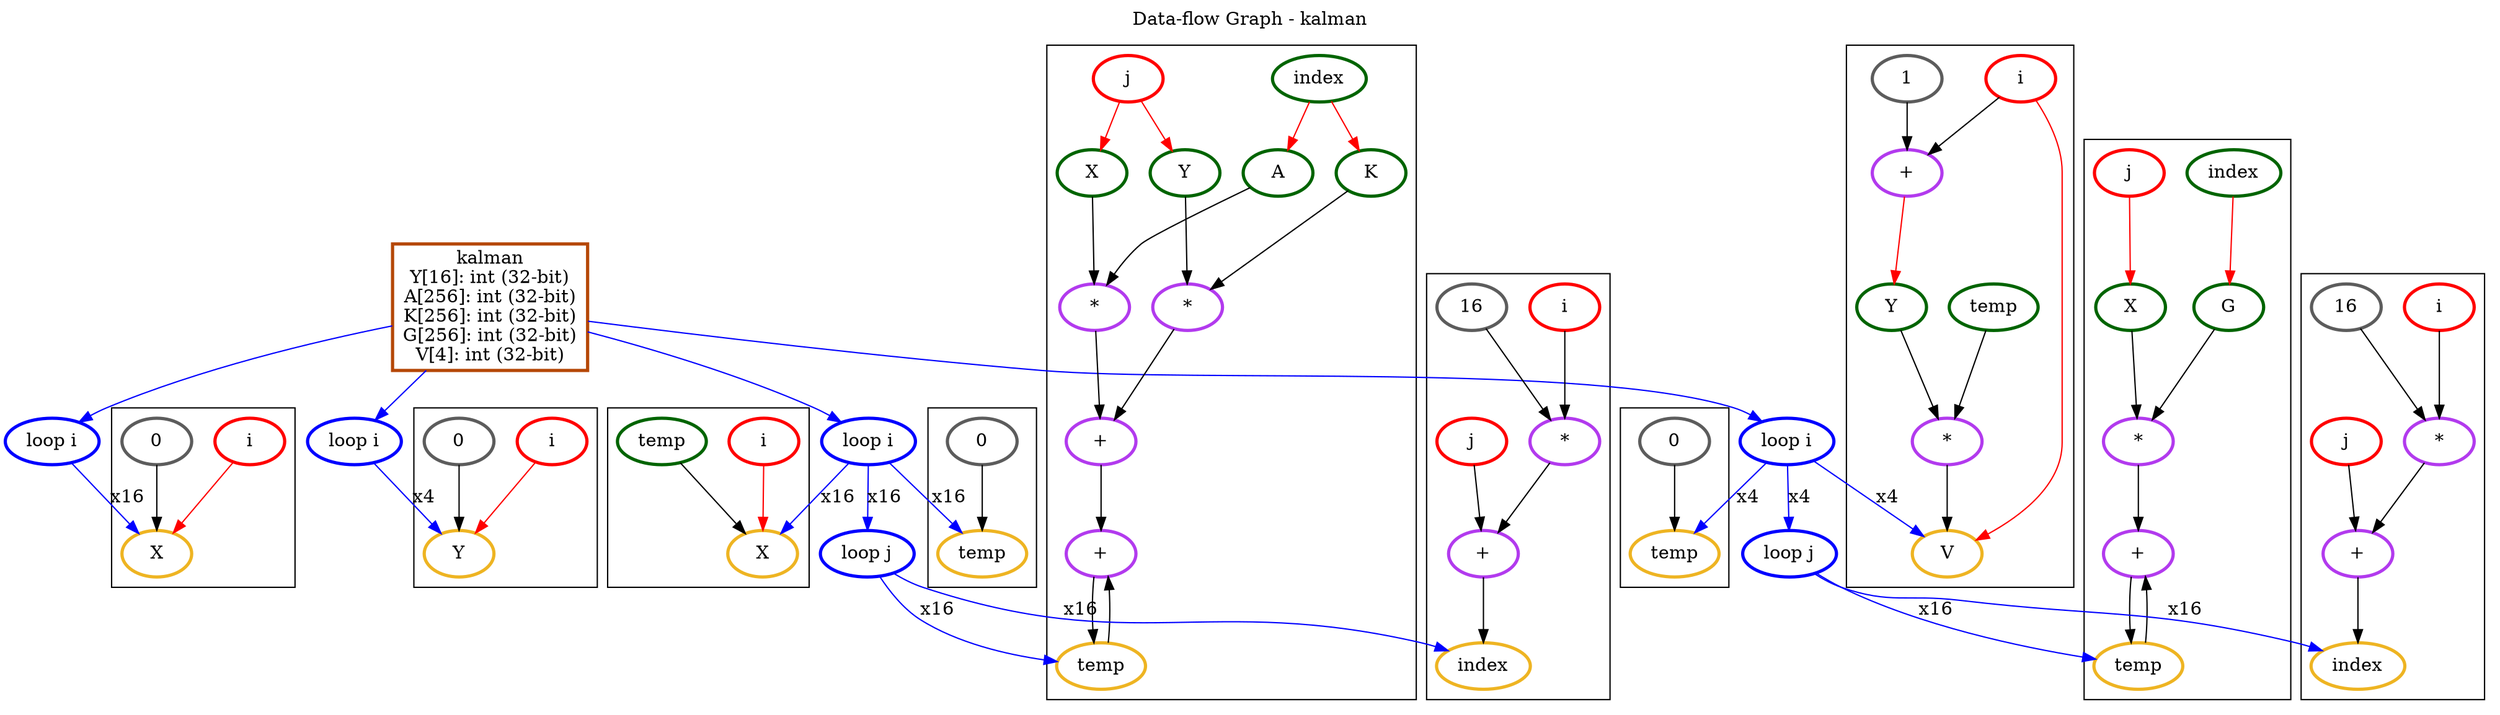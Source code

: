 Digraph G {
node [penwidth=2.5]
n1 [label="kalman
Y[16]: int (32-bit)
A[256]: int (32-bit)
K[256]: int (32-bit)
G[256]: int (32-bit)
V[4]: int (32-bit)
" color="#b54707"shape="box"]
subgraph cluster10{
n53 [label="V" color="goldenrod2"]
n54 [label="i" color="red"]
n55 [label="*" color="darkorchid2"]
n56 [label="temp" color="darkgreen"]
n57 [label="Y" color="darkgreen"]
n58 [label="+" color="darkorchid2"]
n60 [label="1" color="gray36"]
}
subgraph cluster9{
n46 [label="+" color="darkorchid2"]
n47 [label="temp" color="goldenrod2"]
n48 [label="*" color="darkorchid2"]
n49 [label="G" color="darkgreen"]
n50 [label="index" color="darkgreen"]
n51 [label="X" color="darkgreen"]
n52 [label="j" color="red"]
}
subgraph cluster8{
n40 [label="index" color="goldenrod2"]
n41 [label="+" color="darkorchid2"]
n42 [label="*" color="darkorchid2"]
n43 [label="i" color="red"]
n44 [label="16" color="gray36"]
n45 [label="j" color="red"]
}
subgraph cluster7{
n37 [label="temp" color="goldenrod2"]
n38 [label="0" color="gray36"]
}
subgraph cluster6{
n33 [label="X" color="goldenrod2"]
n34 [label="i" color="red"]
n35 [label="temp" color="darkgreen"]
}
subgraph cluster5{
n20 [label="+" color="darkorchid2"]
n21 [label="temp" color="goldenrod2"]
n22 [label="+" color="darkorchid2"]
n23 [label="*" color="darkorchid2"]
n24 [label="A" color="darkgreen"]
n25 [label="index" color="darkgreen"]
n26 [label="X" color="darkgreen"]
n27 [label="j" color="red"]
n28 [label="*" color="darkorchid2"]
n29 [label="K" color="darkgreen"]
n31 [label="Y" color="darkgreen"]
}
subgraph cluster4{
n14 [label="index" color="goldenrod2"]
n15 [label="+" color="darkorchid2"]
n16 [label="*" color="darkorchid2"]
n17 [label="i" color="red"]
n18 [label="16" color="gray36"]
n19 [label="j" color="red"]
}
subgraph cluster3{
n11 [label="temp" color="goldenrod2"]
n12 [label="0" color="gray36"]
}
subgraph cluster2{
n7 [label="Y" color="goldenrod2"]
n8 [label="i" color="red"]
n9 [label="0" color="gray36"]
}
subgraph cluster1{
n3 [label="X" color="goldenrod2"]
n4 [label="i" color="red"]
n5 [label="0" color="gray36"]
}
subgraph cluster0{
}
n0 [label="" color="white"]
n1 [label="kalman
Y[16]: int (32-bit)
A[256]: int (32-bit)
K[256]: int (32-bit)
G[256]: int (32-bit)
V[4]: int (32-bit)
" color="#b54707"shape="box"]
n2 [label="loop i" color="blue1"]
n6 [label="loop i" color="blue1"]
n10 [label="loop i" color="blue1"]
n13 [label="loop j" color="blue1"]
n36 [label="loop i" color="blue1"]
n39 [label="loop j" color="blue1"]
n4 -> n3 [label="", color=red]
n5 -> n3 [label="", color=black]
n2 -> n3 [label="x16", color=blue]
n8 -> n7 [label="", color=red]
n9 -> n7 [label="", color=black]
n6 -> n7 [label="x4", color=blue]
n12 -> n11 [label="", color=black]
n17 -> n16 [label="", color=black]
n18 -> n16 [label="", color=black]
n16 -> n15 [label="", color=black]
n19 -> n15 [label="", color=black]
n15 -> n14 [label="", color=black]
n25 -> n24 [label="", color=red]
n27 -> n26 [label="", color=red]
n24 -> n23 [label="", color=black]
n26 -> n23 [label="", color=black]
n25 -> n29 [label="", color=red]
n27 -> n31 [label="", color=red]
n29 -> n28 [label="", color=black]
n31 -> n28 [label="", color=black]
n23 -> n22 [label="", color=black]
n28 -> n22 [label="", color=black]
n22 -> n20 [label="", color=black]
n21 -> n20 [label="", color=black]
n20 -> n21 [label="", color=black]
n13 -> n14 [label="x16", color=blue]
n13 -> n21 [label="x16", color=blue]
n34 -> n33 [label="", color=red]
n35 -> n33 [label="", color=black]
n10 -> n11 [label="x16", color=blue]
n10 -> n13 [label="x16", color=blue]
n10 -> n33 [label="x16", color=blue]
n38 -> n37 [label="", color=black]
n43 -> n42 [label="", color=black]
n44 -> n42 [label="", color=black]
n42 -> n41 [label="", color=black]
n45 -> n41 [label="", color=black]
n41 -> n40 [label="", color=black]
n50 -> n49 [label="", color=red]
n52 -> n51 [label="", color=red]
n49 -> n48 [label="", color=black]
n51 -> n48 [label="", color=black]
n48 -> n46 [label="", color=black]
n47 -> n46 [label="", color=black]
n46 -> n47 [label="", color=black]
n39 -> n40 [label="x16", color=blue]
n39 -> n47 [label="x16", color=blue]
n54 -> n53 [label="", color=red]
n54 -> n58 [label="", color=black]
n60 -> n58 [label="", color=black]
n58 -> n57 [label="", color=red]
n56 -> n55 [label="", color=black]
n57 -> n55 [label="", color=black]
n55 -> n53 [label="", color=black]
n36 -> n37 [label="x4", color=blue]
n36 -> n39 [label="x4", color=blue]
n36 -> n53 [label="x4", color=blue]
n1 -> n2 [label="", color=blue]
n1 -> n6 [label="", color=blue]
n1 -> n10 [label="", color=blue]
n1 -> n36 [label="", color=blue]
labelloc="t"
label="Data-flow Graph - kalman"
}